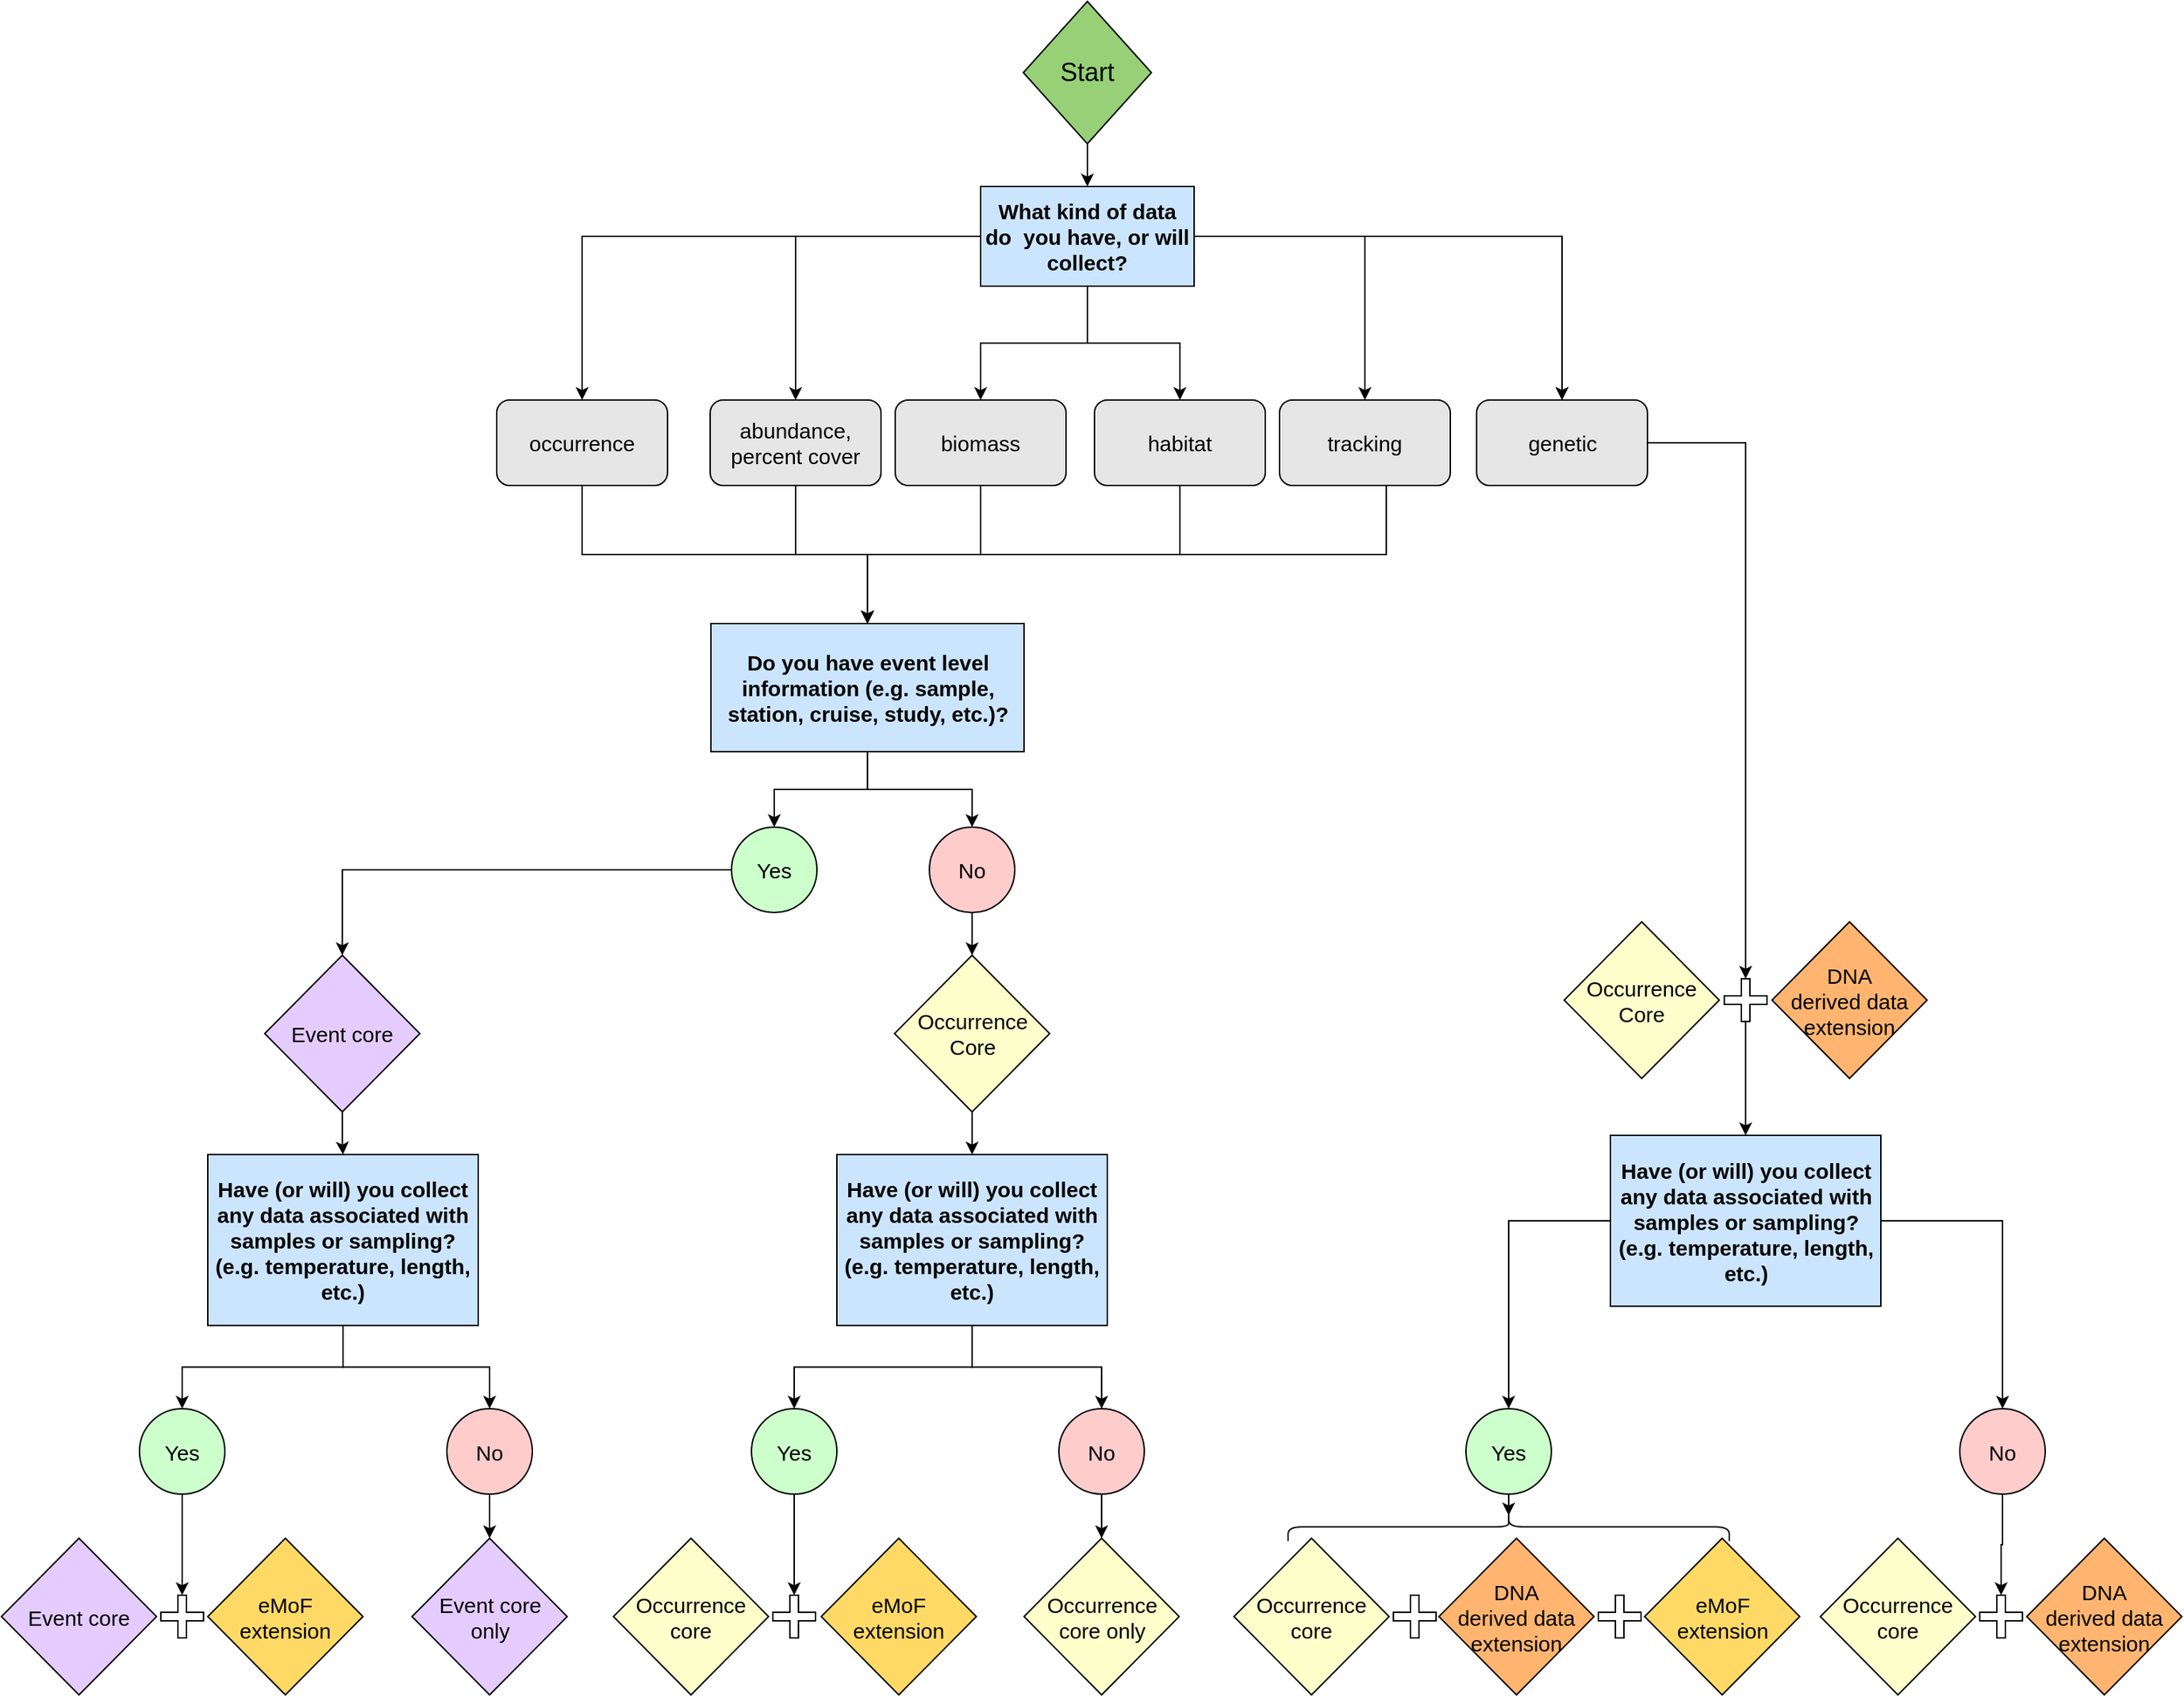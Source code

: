 <mxfile>
    <diagram name="OBIS-datastructure" id="WIOOF-Vvk7kjg27J6qeT">
        <mxGraphModel dx="3643" dy="1879" grid="1" gridSize="10" guides="1" tooltips="1" connect="1" arrows="1" fold="1" page="1" pageScale="1" pageWidth="1100" pageHeight="850" math="0" shadow="0">
            <root>
                <mxCell id="hc1PMB7uW3_f1QSLA8F5-0"/>
                <mxCell id="hc1PMB7uW3_f1QSLA8F5-1" parent="hc1PMB7uW3_f1QSLA8F5-0"/>
                <mxCell id="hc1PMB7uW3_f1QSLA8F5-2" value="" style="edgeStyle=orthogonalEdgeStyle;rounded=0;orthogonalLoop=1;jettySize=auto;html=1;fontSize=15;" parent="hc1PMB7uW3_f1QSLA8F5-1" source="hc1PMB7uW3_f1QSLA8F5-9" target="hc1PMB7uW3_f1QSLA8F5-10" edge="1">
                    <mxGeometry relative="1" as="geometry"/>
                </mxCell>
                <mxCell id="hc1PMB7uW3_f1QSLA8F5-3" value="" style="edgeStyle=orthogonalEdgeStyle;rounded=0;orthogonalLoop=1;jettySize=auto;html=1;fontSize=15;" parent="hc1PMB7uW3_f1QSLA8F5-1" source="hc1PMB7uW3_f1QSLA8F5-9" target="hc1PMB7uW3_f1QSLA8F5-12" edge="1">
                    <mxGeometry relative="1" as="geometry"/>
                </mxCell>
                <mxCell id="hc1PMB7uW3_f1QSLA8F5-4" value="" style="edgeStyle=orthogonalEdgeStyle;rounded=0;orthogonalLoop=1;jettySize=auto;html=1;fontSize=15;" parent="hc1PMB7uW3_f1QSLA8F5-1" source="hc1PMB7uW3_f1QSLA8F5-9" target="hc1PMB7uW3_f1QSLA8F5-12" edge="1">
                    <mxGeometry relative="1" as="geometry"/>
                </mxCell>
                <mxCell id="hc1PMB7uW3_f1QSLA8F5-5" style="edgeStyle=orthogonalEdgeStyle;rounded=0;orthogonalLoop=1;jettySize=auto;html=1;fontSize=15;" parent="hc1PMB7uW3_f1QSLA8F5-1" source="hc1PMB7uW3_f1QSLA8F5-9" target="hc1PMB7uW3_f1QSLA8F5-24" edge="1">
                    <mxGeometry relative="1" as="geometry"/>
                </mxCell>
                <mxCell id="hc1PMB7uW3_f1QSLA8F5-6" style="edgeStyle=orthogonalEdgeStyle;rounded=0;orthogonalLoop=1;jettySize=auto;html=1;fontSize=15;" parent="hc1PMB7uW3_f1QSLA8F5-1" source="hc1PMB7uW3_f1QSLA8F5-9" target="hc1PMB7uW3_f1QSLA8F5-15" edge="1">
                    <mxGeometry relative="1" as="geometry"/>
                </mxCell>
                <mxCell id="hc1PMB7uW3_f1QSLA8F5-7" style="edgeStyle=orthogonalEdgeStyle;rounded=0;orthogonalLoop=1;jettySize=auto;html=1;fontSize=15;" parent="hc1PMB7uW3_f1QSLA8F5-1" source="hc1PMB7uW3_f1QSLA8F5-9" target="hc1PMB7uW3_f1QSLA8F5-19" edge="1">
                    <mxGeometry relative="1" as="geometry"/>
                </mxCell>
                <mxCell id="hc1PMB7uW3_f1QSLA8F5-8" style="edgeStyle=orthogonalEdgeStyle;rounded=0;orthogonalLoop=1;jettySize=auto;html=1;fontSize=15;" parent="hc1PMB7uW3_f1QSLA8F5-1" source="hc1PMB7uW3_f1QSLA8F5-9" target="hc1PMB7uW3_f1QSLA8F5-17" edge="1">
                    <mxGeometry relative="1" as="geometry"/>
                </mxCell>
                <mxCell id="hc1PMB7uW3_f1QSLA8F5-9" value="What kind of data do&amp;nbsp; you have, or will collect?" style="rounded=0;whiteSpace=wrap;html=1;shadow=0;fillColor=#CCE5FF;fontStyle=1;fontSize=15;" parent="hc1PMB7uW3_f1QSLA8F5-1" vertex="1">
                    <mxGeometry x="-440" y="-700" width="150" height="70" as="geometry"/>
                </mxCell>
                <mxCell id="hc1PMB7uW3_f1QSLA8F5-10" value="occurrence" style="rounded=1;whiteSpace=wrap;html=1;fillColor=#E6E6E6;fontSize=15;" parent="hc1PMB7uW3_f1QSLA8F5-1" vertex="1">
                    <mxGeometry x="-780" y="-550" width="120" height="60" as="geometry"/>
                </mxCell>
                <mxCell id="hc1PMB7uW3_f1QSLA8F5-11" value="" style="edgeStyle=orthogonalEdgeStyle;rounded=0;orthogonalLoop=1;jettySize=auto;html=1;entryX=0.5;entryY=0;entryDx=0;entryDy=0;entryPerimeter=0;fontSize=15;" parent="hc1PMB7uW3_f1QSLA8F5-1" source="hc1PMB7uW3_f1QSLA8F5-12" target="hc1PMB7uW3_f1QSLA8F5-57" edge="1">
                    <mxGeometry relative="1" as="geometry">
                        <mxPoint x="81" y="-280" as="targetPoint"/>
                    </mxGeometry>
                </mxCell>
                <mxCell id="hc1PMB7uW3_f1QSLA8F5-12" value="genetic" style="whiteSpace=wrap;html=1;rounded=1;fillColor=#E6E6E6;fontSize=15;" parent="hc1PMB7uW3_f1QSLA8F5-1" vertex="1">
                    <mxGeometry x="-91.5" y="-550" width="120" height="60" as="geometry"/>
                </mxCell>
                <mxCell id="hc1PMB7uW3_f1QSLA8F5-13" style="edgeStyle=orthogonalEdgeStyle;rounded=0;orthogonalLoop=1;jettySize=auto;html=1;exitX=0.5;exitY=1;exitDx=0;exitDy=0;fontSize=15;" parent="hc1PMB7uW3_f1QSLA8F5-1" source="hc1PMB7uW3_f1QSLA8F5-24" target="hc1PMB7uW3_f1QSLA8F5-22" edge="1">
                    <mxGeometry relative="1" as="geometry"/>
                </mxCell>
                <mxCell id="hc1PMB7uW3_f1QSLA8F5-14" style="edgeStyle=orthogonalEdgeStyle;rounded=0;orthogonalLoop=1;jettySize=auto;html=1;entryX=0.5;entryY=0;entryDx=0;entryDy=0;fontSize=15;" parent="hc1PMB7uW3_f1QSLA8F5-1" source="hc1PMB7uW3_f1QSLA8F5-15" target="hc1PMB7uW3_f1QSLA8F5-22" edge="1">
                    <mxGeometry relative="1" as="geometry">
                        <mxPoint x="-560" y="-400" as="targetPoint"/>
                    </mxGeometry>
                </mxCell>
                <mxCell id="hc1PMB7uW3_f1QSLA8F5-15" value="biomass" style="whiteSpace=wrap;html=1;rounded=1;fillColor=#E6E6E6;fontSize=15;" parent="hc1PMB7uW3_f1QSLA8F5-1" vertex="1">
                    <mxGeometry x="-500" y="-550" width="120" height="60" as="geometry"/>
                </mxCell>
                <mxCell id="hc1PMB7uW3_f1QSLA8F5-16" style="edgeStyle=orthogonalEdgeStyle;rounded=0;orthogonalLoop=1;jettySize=auto;html=1;exitX=0.625;exitY=1;exitDx=0;exitDy=0;exitPerimeter=0;fontSize=15;" parent="hc1PMB7uW3_f1QSLA8F5-1" source="hc1PMB7uW3_f1QSLA8F5-17" target="hc1PMB7uW3_f1QSLA8F5-22" edge="1">
                    <mxGeometry relative="1" as="geometry"/>
                </mxCell>
                <mxCell id="hc1PMB7uW3_f1QSLA8F5-17" value="tracking" style="whiteSpace=wrap;html=1;rounded=1;fillColor=#E6E6E6;fontSize=15;" parent="hc1PMB7uW3_f1QSLA8F5-1" vertex="1">
                    <mxGeometry x="-230" y="-550" width="120" height="60" as="geometry"/>
                </mxCell>
                <mxCell id="hc1PMB7uW3_f1QSLA8F5-18" style="edgeStyle=orthogonalEdgeStyle;rounded=0;orthogonalLoop=1;jettySize=auto;html=1;entryX=0.5;entryY=0;entryDx=0;entryDy=0;exitX=0.5;exitY=1;exitDx=0;exitDy=0;fontSize=15;" parent="hc1PMB7uW3_f1QSLA8F5-1" source="hc1PMB7uW3_f1QSLA8F5-19" target="hc1PMB7uW3_f1QSLA8F5-22" edge="1">
                    <mxGeometry relative="1" as="geometry"/>
                </mxCell>
                <mxCell id="hc1PMB7uW3_f1QSLA8F5-19" value="habitat" style="whiteSpace=wrap;html=1;rounded=1;fillColor=#E6E6E6;fontSize=15;" parent="hc1PMB7uW3_f1QSLA8F5-1" vertex="1">
                    <mxGeometry x="-360" y="-550" width="120" height="60" as="geometry"/>
                </mxCell>
                <mxCell id="hc1PMB7uW3_f1QSLA8F5-20" style="edgeStyle=orthogonalEdgeStyle;rounded=0;orthogonalLoop=1;jettySize=auto;html=1;fontSize=15;" parent="hc1PMB7uW3_f1QSLA8F5-1" source="hc1PMB7uW3_f1QSLA8F5-22" target="hc1PMB7uW3_f1QSLA8F5-26" edge="1">
                    <mxGeometry relative="1" as="geometry"/>
                </mxCell>
                <mxCell id="hc1PMB7uW3_f1QSLA8F5-21" style="edgeStyle=orthogonalEdgeStyle;rounded=0;orthogonalLoop=1;jettySize=auto;html=1;fontSize=15;" parent="hc1PMB7uW3_f1QSLA8F5-1" source="hc1PMB7uW3_f1QSLA8F5-22" target="hc1PMB7uW3_f1QSLA8F5-28" edge="1">
                    <mxGeometry relative="1" as="geometry"/>
                </mxCell>
                <mxCell id="hc1PMB7uW3_f1QSLA8F5-22" value="Do you have event level information (e.g. sample, station, cruise, study, etc.)?" style="whiteSpace=wrap;html=1;rounded=0;fontStyle=1;fillColor=#CCE5FF;fontSize=15;" parent="hc1PMB7uW3_f1QSLA8F5-1" vertex="1">
                    <mxGeometry x="-629.5" y="-393" width="220" height="90" as="geometry"/>
                </mxCell>
                <mxCell id="hc1PMB7uW3_f1QSLA8F5-23" value="" style="edgeStyle=orthogonalEdgeStyle;rounded=0;orthogonalLoop=1;jettySize=auto;html=1;entryX=0.5;entryY=0;entryDx=0;entryDy=0;exitX=0.5;exitY=1;exitDx=0;exitDy=0;fontSize=15;" parent="hc1PMB7uW3_f1QSLA8F5-1" source="hc1PMB7uW3_f1QSLA8F5-10" target="hc1PMB7uW3_f1QSLA8F5-22" edge="1">
                    <mxGeometry relative="1" as="geometry">
                        <mxPoint x="-540" y="-520" as="sourcePoint"/>
                        <mxPoint x="-420" y="-370" as="targetPoint"/>
                    </mxGeometry>
                </mxCell>
                <mxCell id="hc1PMB7uW3_f1QSLA8F5-24" value="abundance, percent cover" style="whiteSpace=wrap;html=1;rounded=1;fillColor=#E6E6E6;fontSize=15;" parent="hc1PMB7uW3_f1QSLA8F5-1" vertex="1">
                    <mxGeometry x="-630" y="-550" width="120" height="60" as="geometry"/>
                </mxCell>
                <mxCell id="hc1PMB7uW3_f1QSLA8F5-25" value="" style="edgeStyle=orthogonalEdgeStyle;rounded=0;orthogonalLoop=1;jettySize=auto;html=1;fontSize=15;" parent="hc1PMB7uW3_f1QSLA8F5-1" source="hc1PMB7uW3_f1QSLA8F5-26" target="hc1PMB7uW3_f1QSLA8F5-34" edge="1">
                    <mxGeometry relative="1" as="geometry"/>
                </mxCell>
                <mxCell id="hc1PMB7uW3_f1QSLA8F5-26" value="Yes" style="ellipse;whiteSpace=wrap;html=1;fillColor=#CCFFCC;fontSize=15;" parent="hc1PMB7uW3_f1QSLA8F5-1" vertex="1">
                    <mxGeometry x="-615" y="-250" width="60" height="60" as="geometry"/>
                </mxCell>
                <mxCell id="hc1PMB7uW3_f1QSLA8F5-27" value="" style="edgeStyle=orthogonalEdgeStyle;rounded=0;orthogonalLoop=1;jettySize=auto;html=1;fontSize=15;" parent="hc1PMB7uW3_f1QSLA8F5-1" source="hc1PMB7uW3_f1QSLA8F5-28" target="hc1PMB7uW3_f1QSLA8F5-36" edge="1">
                    <mxGeometry relative="1" as="geometry"/>
                </mxCell>
                <mxCell id="hc1PMB7uW3_f1QSLA8F5-28" value="No" style="ellipse;whiteSpace=wrap;html=1;fillColor=#FFCCCC;fontSize=15;" parent="hc1PMB7uW3_f1QSLA8F5-1" vertex="1">
                    <mxGeometry x="-476" y="-250" width="60" height="60" as="geometry"/>
                </mxCell>
                <mxCell id="hc1PMB7uW3_f1QSLA8F5-29" style="edgeStyle=orthogonalEdgeStyle;rounded=0;orthogonalLoop=1;jettySize=auto;html=1;fontSize=15;" parent="hc1PMB7uW3_f1QSLA8F5-1" source="hc1PMB7uW3_f1QSLA8F5-31" target="hc1PMB7uW3_f1QSLA8F5-38" edge="1">
                    <mxGeometry relative="1" as="geometry"/>
                </mxCell>
                <mxCell id="hc1PMB7uW3_f1QSLA8F5-30" style="edgeStyle=orthogonalEdgeStyle;rounded=0;orthogonalLoop=1;jettySize=auto;html=1;fontSize=15;" parent="hc1PMB7uW3_f1QSLA8F5-1" source="hc1PMB7uW3_f1QSLA8F5-31" target="hc1PMB7uW3_f1QSLA8F5-40" edge="1">
                    <mxGeometry relative="1" as="geometry"/>
                </mxCell>
                <mxCell id="hc1PMB7uW3_f1QSLA8F5-31" value="&lt;b style=&quot;font-size: 15px;&quot;&gt;Have (or will) you collect any data associated with samples or sampling? (e.g. temperature, length, etc.)&lt;/b&gt;" style="whiteSpace=wrap;html=1;rounded=0;fillColor=#CCE5FF;fontSize=15;" parent="hc1PMB7uW3_f1QSLA8F5-1" vertex="1">
                    <mxGeometry x="-983" y="-20" width="190" height="120" as="geometry"/>
                </mxCell>
                <mxCell id="hc1PMB7uW3_f1QSLA8F5-33" style="edgeStyle=orthogonalEdgeStyle;rounded=0;orthogonalLoop=1;jettySize=auto;html=1;fontSize=15;" parent="hc1PMB7uW3_f1QSLA8F5-1" source="hc1PMB7uW3_f1QSLA8F5-34" target="hc1PMB7uW3_f1QSLA8F5-31" edge="1">
                    <mxGeometry relative="1" as="geometry"/>
                </mxCell>
                <mxCell id="hc1PMB7uW3_f1QSLA8F5-34" value="Event core" style="rhombus;whiteSpace=wrap;html=1;fillColor=#E5CCFF;fontSize=15;" parent="hc1PMB7uW3_f1QSLA8F5-1" vertex="1">
                    <mxGeometry x="-943" y="-160" width="109" height="110" as="geometry"/>
                </mxCell>
                <mxCell id="hc1PMB7uW3_f1QSLA8F5-35" style="edgeStyle=orthogonalEdgeStyle;rounded=0;orthogonalLoop=1;jettySize=auto;html=1;exitX=0.5;exitY=1;exitDx=0;exitDy=0;fontSize=15;" parent="hc1PMB7uW3_f1QSLA8F5-1" source="hc1PMB7uW3_f1QSLA8F5-36" target="hc1PMB7uW3_f1QSLA8F5-67" edge="1">
                    <mxGeometry relative="1" as="geometry"/>
                </mxCell>
                <mxCell id="hc1PMB7uW3_f1QSLA8F5-36" value="Occurrence Core" style="rhombus;whiteSpace=wrap;html=1;fillColor=#FFFFCC;fontSize=15;" parent="hc1PMB7uW3_f1QSLA8F5-1" vertex="1">
                    <mxGeometry x="-500.5" y="-160" width="109" height="110" as="geometry"/>
                </mxCell>
                <mxCell id="hc1PMB7uW3_f1QSLA8F5-37" value="" style="edgeStyle=orthogonalEdgeStyle;rounded=0;orthogonalLoop=1;jettySize=auto;html=1;entryX=0.5;entryY=0;entryDx=0;entryDy=0;entryPerimeter=0;fontSize=15;" parent="hc1PMB7uW3_f1QSLA8F5-1" source="hc1PMB7uW3_f1QSLA8F5-38" target="hc1PMB7uW3_f1QSLA8F5-61" edge="1">
                    <mxGeometry relative="1" as="geometry"/>
                </mxCell>
                <mxCell id="hc1PMB7uW3_f1QSLA8F5-38" value="Yes" style="ellipse;whiteSpace=wrap;html=1;fillColor=#CCFFCC;fontSize=15;" parent="hc1PMB7uW3_f1QSLA8F5-1" vertex="1">
                    <mxGeometry x="-1031" y="158.5" width="60" height="60" as="geometry"/>
                </mxCell>
                <mxCell id="hc1PMB7uW3_f1QSLA8F5-39" value="" style="edgeStyle=orthogonalEdgeStyle;rounded=0;orthogonalLoop=1;jettySize=auto;html=1;fontSize=15;" parent="hc1PMB7uW3_f1QSLA8F5-1" source="hc1PMB7uW3_f1QSLA8F5-40" target="hc1PMB7uW3_f1QSLA8F5-42" edge="1">
                    <mxGeometry relative="1" as="geometry"/>
                </mxCell>
                <mxCell id="hc1PMB7uW3_f1QSLA8F5-40" value="No" style="ellipse;whiteSpace=wrap;html=1;fillColor=#FFCCCC;fontSize=15;" parent="hc1PMB7uW3_f1QSLA8F5-1" vertex="1">
                    <mxGeometry x="-815" y="158.5" width="60" height="60" as="geometry"/>
                </mxCell>
                <mxCell id="hc1PMB7uW3_f1QSLA8F5-41" value="Event core" style="rhombus;whiteSpace=wrap;html=1;fillColor=#E5CCFF;fontSize=15;" parent="hc1PMB7uW3_f1QSLA8F5-1" vertex="1">
                    <mxGeometry x="-1128" y="249.5" width="109" height="110" as="geometry"/>
                </mxCell>
                <mxCell id="hc1PMB7uW3_f1QSLA8F5-42" value="Event core &lt;br style=&quot;font-size: 15px;&quot;&gt;only" style="rhombus;whiteSpace=wrap;html=1;fillColor=#E5CCFF;fontSize=15;" parent="hc1PMB7uW3_f1QSLA8F5-1" vertex="1">
                    <mxGeometry x="-839.5" y="249.5" width="109" height="110" as="geometry"/>
                </mxCell>
                <mxCell id="hc1PMB7uW3_f1QSLA8F5-43" style="edgeStyle=orthogonalEdgeStyle;rounded=0;orthogonalLoop=1;jettySize=auto;html=1;exitX=0.5;exitY=1;exitDx=0;exitDy=0;exitPerimeter=0;fontSize=15;" parent="hc1PMB7uW3_f1QSLA8F5-1" source="hc1PMB7uW3_f1QSLA8F5-57" target="hc1PMB7uW3_f1QSLA8F5-47" edge="1">
                    <mxGeometry relative="1" as="geometry">
                        <mxPoint x="164.5" y="44" as="sourcePoint"/>
                    </mxGeometry>
                </mxCell>
                <mxCell id="hc1PMB7uW3_f1QSLA8F5-44" value="Occurrence Core" style="rhombus;whiteSpace=wrap;html=1;rounded=0;fillColor=#FFFFCC;fontSize=15;" parent="hc1PMB7uW3_f1QSLA8F5-1" vertex="1">
                    <mxGeometry x="-30" y="-183.5" width="109" height="110" as="geometry"/>
                </mxCell>
                <mxCell id="hc1PMB7uW3_f1QSLA8F5-45" style="edgeStyle=orthogonalEdgeStyle;rounded=0;orthogonalLoop=1;jettySize=auto;html=1;" parent="hc1PMB7uW3_f1QSLA8F5-1" source="hc1PMB7uW3_f1QSLA8F5-47" target="hc1PMB7uW3_f1QSLA8F5-49" edge="1">
                    <mxGeometry relative="1" as="geometry"/>
                </mxCell>
                <mxCell id="hc1PMB7uW3_f1QSLA8F5-46" style="edgeStyle=orthogonalEdgeStyle;rounded=0;orthogonalLoop=1;jettySize=auto;html=1;" parent="hc1PMB7uW3_f1QSLA8F5-1" source="hc1PMB7uW3_f1QSLA8F5-47" target="hc1PMB7uW3_f1QSLA8F5-51" edge="1">
                    <mxGeometry relative="1" as="geometry"/>
                </mxCell>
                <mxCell id="hc1PMB7uW3_f1QSLA8F5-47" value="&lt;b style=&quot;font-size: 15px;&quot;&gt;Have (or will) you collect any data associated with samples or sampling? (e.g. temperature, length, etc.)&lt;/b&gt;" style="whiteSpace=wrap;html=1;rounded=0;fillColor=#CCE5FF;fontSize=15;" parent="hc1PMB7uW3_f1QSLA8F5-1" vertex="1">
                    <mxGeometry x="2.5" y="-33.5" width="190" height="120" as="geometry"/>
                </mxCell>
                <mxCell id="hc1PMB7uW3_f1QSLA8F5-48" style="edgeStyle=orthogonalEdgeStyle;rounded=0;orthogonalLoop=1;jettySize=auto;html=1;exitX=0.5;exitY=1;exitDx=0;exitDy=0;entryX=0.1;entryY=0.5;entryDx=0;entryDy=0;entryPerimeter=0;fontSize=15;" parent="hc1PMB7uW3_f1QSLA8F5-1" source="hc1PMB7uW3_f1QSLA8F5-49" target="hc1PMB7uW3_f1QSLA8F5-64" edge="1">
                    <mxGeometry relative="1" as="geometry"/>
                </mxCell>
                <mxCell id="hc1PMB7uW3_f1QSLA8F5-49" value="Yes" style="ellipse;whiteSpace=wrap;html=1;fillColor=#CCFFCC;fontSize=15;" parent="hc1PMB7uW3_f1QSLA8F5-1" vertex="1">
                    <mxGeometry x="-99" y="158.5" width="60" height="60" as="geometry"/>
                </mxCell>
                <mxCell id="hc1PMB7uW3_f1QSLA8F5-50" value="" style="edgeStyle=orthogonalEdgeStyle;rounded=0;orthogonalLoop=1;jettySize=auto;html=1;entryX=0.5;entryY=0;entryDx=0;entryDy=0;entryPerimeter=0;fontSize=15;" parent="hc1PMB7uW3_f1QSLA8F5-1" source="hc1PMB7uW3_f1QSLA8F5-51" target="hc1PMB7uW3_f1QSLA8F5-62" edge="1">
                    <mxGeometry relative="1" as="geometry"/>
                </mxCell>
                <mxCell id="hc1PMB7uW3_f1QSLA8F5-51" value="No" style="ellipse;whiteSpace=wrap;html=1;fillColor=#FFCCCC;fontSize=15;" parent="hc1PMB7uW3_f1QSLA8F5-1" vertex="1">
                    <mxGeometry x="248" y="158.5" width="60" height="60" as="geometry"/>
                </mxCell>
                <mxCell id="hc1PMB7uW3_f1QSLA8F5-52" value="Occurrence &lt;br style=&quot;font-size: 15px;&quot;&gt;core" style="rhombus;whiteSpace=wrap;html=1;fillColor=#FFFFCC;fontSize=15;" parent="hc1PMB7uW3_f1QSLA8F5-1" vertex="1">
                    <mxGeometry x="-262" y="249.5" width="109" height="110" as="geometry"/>
                </mxCell>
                <mxCell id="hc1PMB7uW3_f1QSLA8F5-53" value="Occurrence &lt;br style=&quot;font-size: 15px;&quot;&gt;core" style="rhombus;whiteSpace=wrap;html=1;fillColor=#FFFFCC;fontSize=15;" parent="hc1PMB7uW3_f1QSLA8F5-1" vertex="1">
                    <mxGeometry x="150" y="249.5" width="109" height="110" as="geometry"/>
                </mxCell>
                <mxCell id="hc1PMB7uW3_f1QSLA8F5-54" value="DNA&lt;br style=&quot;font-size: 15px;&quot;&gt;derived data&lt;br&gt;extension" style="rhombus;whiteSpace=wrap;html=1;rounded=0;fillColor=#FFB570;fontSize=15;" parent="hc1PMB7uW3_f1QSLA8F5-1" vertex="1">
                    <mxGeometry x="116" y="-183.5" width="109" height="110" as="geometry"/>
                </mxCell>
                <mxCell id="hc1PMB7uW3_f1QSLA8F5-55" style="edgeStyle=orthogonalEdgeStyle;rounded=0;orthogonalLoop=1;jettySize=auto;html=1;fontSize=15;" parent="hc1PMB7uW3_f1QSLA8F5-1" source="hc1PMB7uW3_f1QSLA8F5-56" target="hc1PMB7uW3_f1QSLA8F5-9" edge="1">
                    <mxGeometry relative="1" as="geometry"/>
                </mxCell>
                <mxCell id="hc1PMB7uW3_f1QSLA8F5-56" value="Start" style="rhombus;whiteSpace=wrap;html=1;fillColor=#97D077;fontSize=18;" parent="hc1PMB7uW3_f1QSLA8F5-1" vertex="1">
                    <mxGeometry x="-410" y="-830" width="90" height="100" as="geometry"/>
                </mxCell>
                <mxCell id="hc1PMB7uW3_f1QSLA8F5-57" value="" style="shape=cross;whiteSpace=wrap;html=1;fontSize=15;" parent="hc1PMB7uW3_f1QSLA8F5-1" vertex="1">
                    <mxGeometry x="82.5" y="-143.5" width="30" height="30" as="geometry"/>
                </mxCell>
                <mxCell id="hc1PMB7uW3_f1QSLA8F5-58" value="eMoF&lt;br style=&quot;font-size: 15px;&quot;&gt;extension" style="rhombus;whiteSpace=wrap;html=1;rounded=0;fillColor=#FFD966;fontSize=15;" parent="hc1PMB7uW3_f1QSLA8F5-1" vertex="1">
                    <mxGeometry x="-983" y="249.5" width="109" height="110" as="geometry"/>
                </mxCell>
                <mxCell id="hc1PMB7uW3_f1QSLA8F5-59" value="eMoF&lt;br style=&quot;font-size: 15px;&quot;&gt;extension" style="rhombus;whiteSpace=wrap;html=1;rounded=0;fillColor=#FFD966;fontSize=15;" parent="hc1PMB7uW3_f1QSLA8F5-1" vertex="1">
                    <mxGeometry x="26.5" y="249.5" width="109" height="110" as="geometry"/>
                </mxCell>
                <mxCell id="hc1PMB7uW3_f1QSLA8F5-60" value="" style="shape=cross;whiteSpace=wrap;html=1;fontSize=15;" parent="hc1PMB7uW3_f1QSLA8F5-1" vertex="1">
                    <mxGeometry x="-150" y="289.5" width="30" height="30" as="geometry"/>
                </mxCell>
                <mxCell id="hc1PMB7uW3_f1QSLA8F5-61" value="" style="shape=cross;whiteSpace=wrap;html=1;fontSize=15;" parent="hc1PMB7uW3_f1QSLA8F5-1" vertex="1">
                    <mxGeometry x="-1016" y="289.5" width="30" height="30" as="geometry"/>
                </mxCell>
                <mxCell id="hc1PMB7uW3_f1QSLA8F5-62" value="" style="shape=cross;whiteSpace=wrap;html=1;fontSize=15;" parent="hc1PMB7uW3_f1QSLA8F5-1" vertex="1">
                    <mxGeometry x="262" y="289.5" width="30" height="30" as="geometry"/>
                </mxCell>
                <mxCell id="hc1PMB7uW3_f1QSLA8F5-63" value="" style="shape=cross;whiteSpace=wrap;html=1;fontSize=15;" parent="hc1PMB7uW3_f1QSLA8F5-1" vertex="1">
                    <mxGeometry x="-6" y="289.5" width="30" height="30" as="geometry"/>
                </mxCell>
                <mxCell id="hc1PMB7uW3_f1QSLA8F5-64" value="" style="shape=curlyBracket;whiteSpace=wrap;html=1;rounded=1;labelPosition=left;verticalLabelPosition=middle;align=right;verticalAlign=middle;rotation=90;fontSize=15;" parent="hc1PMB7uW3_f1QSLA8F5-1" vertex="1">
                    <mxGeometry x="-79" y="86.5" width="20" height="310" as="geometry"/>
                </mxCell>
                <mxCell id="hc1PMB7uW3_f1QSLA8F5-65" style="edgeStyle=orthogonalEdgeStyle;rounded=0;orthogonalLoop=1;jettySize=auto;html=1;entryX=0.5;entryY=0;entryDx=0;entryDy=0;fontSize=15;" parent="hc1PMB7uW3_f1QSLA8F5-1" source="hc1PMB7uW3_f1QSLA8F5-67" target="hc1PMB7uW3_f1QSLA8F5-69" edge="1">
                    <mxGeometry relative="1" as="geometry"/>
                </mxCell>
                <mxCell id="hc1PMB7uW3_f1QSLA8F5-66" style="edgeStyle=orthogonalEdgeStyle;rounded=0;orthogonalLoop=1;jettySize=auto;html=1;fontSize=15;" parent="hc1PMB7uW3_f1QSLA8F5-1" source="hc1PMB7uW3_f1QSLA8F5-67" target="hc1PMB7uW3_f1QSLA8F5-71" edge="1">
                    <mxGeometry relative="1" as="geometry"/>
                </mxCell>
                <mxCell id="hc1PMB7uW3_f1QSLA8F5-67" value="&lt;b style=&quot;font-size: 15px;&quot;&gt;Have (or will) you collect any data associated with samples or sampling? (e.g. temperature, length, etc.)&lt;/b&gt;" style="whiteSpace=wrap;html=1;rounded=0;fillColor=#CCE5FF;fontSize=15;" parent="hc1PMB7uW3_f1QSLA8F5-1" vertex="1">
                    <mxGeometry x="-541" y="-20" width="190" height="120" as="geometry"/>
                </mxCell>
                <mxCell id="hc1PMB7uW3_f1QSLA8F5-68" value="" style="edgeStyle=orthogonalEdgeStyle;rounded=0;orthogonalLoop=1;jettySize=auto;html=1;entryX=0.5;entryY=0;entryDx=0;entryDy=0;entryPerimeter=0;fontSize=15;" parent="hc1PMB7uW3_f1QSLA8F5-1" source="hc1PMB7uW3_f1QSLA8F5-69" target="hc1PMB7uW3_f1QSLA8F5-75" edge="1">
                    <mxGeometry relative="1" as="geometry"/>
                </mxCell>
                <mxCell id="hc1PMB7uW3_f1QSLA8F5-69" value="Yes" style="ellipse;whiteSpace=wrap;html=1;fillColor=#CCFFCC;fontSize=15;" parent="hc1PMB7uW3_f1QSLA8F5-1" vertex="1">
                    <mxGeometry x="-601" y="158.5" width="60" height="60" as="geometry"/>
                </mxCell>
                <mxCell id="hc1PMB7uW3_f1QSLA8F5-70" value="" style="edgeStyle=orthogonalEdgeStyle;rounded=0;orthogonalLoop=1;jettySize=auto;html=1;fontSize=15;" parent="hc1PMB7uW3_f1QSLA8F5-1" source="hc1PMB7uW3_f1QSLA8F5-71" target="hc1PMB7uW3_f1QSLA8F5-73" edge="1">
                    <mxGeometry relative="1" as="geometry"/>
                </mxCell>
                <mxCell id="hc1PMB7uW3_f1QSLA8F5-71" value="No" style="ellipse;whiteSpace=wrap;html=1;fillColor=#FFCCCC;fontSize=15;" parent="hc1PMB7uW3_f1QSLA8F5-1" vertex="1">
                    <mxGeometry x="-385" y="158.5" width="60" height="60" as="geometry"/>
                </mxCell>
                <mxCell id="hc1PMB7uW3_f1QSLA8F5-72" value="Occurrence&lt;br style=&quot;font-size: 15px;&quot;&gt;core" style="rhombus;whiteSpace=wrap;html=1;fillColor=#FFFFCC;fontSize=15;" parent="hc1PMB7uW3_f1QSLA8F5-1" vertex="1">
                    <mxGeometry x="-698" y="249.5" width="109" height="110" as="geometry"/>
                </mxCell>
                <mxCell id="hc1PMB7uW3_f1QSLA8F5-73" value="Occurrence&lt;br style=&quot;border-color: var(--border-color); font-size: 15px;&quot;&gt;core only" style="rhombus;whiteSpace=wrap;html=1;fillColor=#FFFFCC;fontSize=15;" parent="hc1PMB7uW3_f1QSLA8F5-1" vertex="1">
                    <mxGeometry x="-409.5" y="249.5" width="109" height="110" as="geometry"/>
                </mxCell>
                <mxCell id="hc1PMB7uW3_f1QSLA8F5-74" value="eMoF&lt;br style=&quot;font-size: 15px;&quot;&gt;extension" style="rhombus;whiteSpace=wrap;html=1;rounded=0;fillColor=#FFD966;fontSize=15;" parent="hc1PMB7uW3_f1QSLA8F5-1" vertex="1">
                    <mxGeometry x="-552" y="249.5" width="109" height="110" as="geometry"/>
                </mxCell>
                <mxCell id="hc1PMB7uW3_f1QSLA8F5-75" value="" style="shape=cross;whiteSpace=wrap;html=1;fontSize=15;" parent="hc1PMB7uW3_f1QSLA8F5-1" vertex="1">
                    <mxGeometry x="-586" y="289.5" width="30" height="30" as="geometry"/>
                </mxCell>
                <mxCell id="hc1PMB7uW3_f1QSLA8F5-76" value="DNA&lt;br style=&quot;font-size: 15px;&quot;&gt;derived data&lt;br&gt;extension" style="rhombus;whiteSpace=wrap;html=1;rounded=0;fillColor=#FFB570;fontSize=15;" parent="hc1PMB7uW3_f1QSLA8F5-1" vertex="1">
                    <mxGeometry x="-118" y="249.5" width="109" height="110" as="geometry"/>
                </mxCell>
                <mxCell id="hc1PMB7uW3_f1QSLA8F5-77" value="DNA&lt;br style=&quot;font-size: 15px;&quot;&gt;derived data&lt;br&gt;extension" style="rhombus;whiteSpace=wrap;html=1;rounded=0;fillColor=#FFB570;fontSize=15;" parent="hc1PMB7uW3_f1QSLA8F5-1" vertex="1">
                    <mxGeometry x="295" y="249.5" width="109" height="110" as="geometry"/>
                </mxCell>
            </root>
        </mxGraphModel>
    </diagram>
</mxfile>